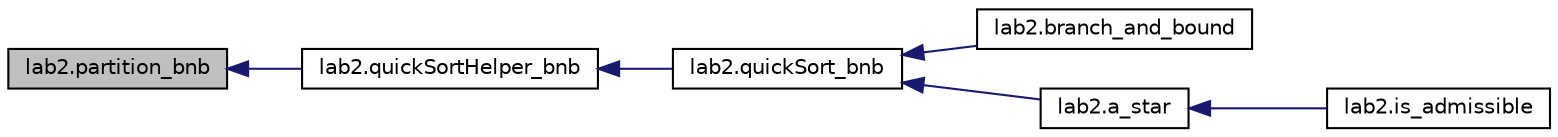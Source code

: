 digraph "lab2.partition_bnb"
{
  edge [fontname="Helvetica",fontsize="10",labelfontname="Helvetica",labelfontsize="10"];
  node [fontname="Helvetica",fontsize="10",shape=record];
  rankdir="LR";
  Node1 [label="lab2.partition_bnb",height=0.2,width=0.4,color="black", fillcolor="grey75", style="filled", fontcolor="black"];
  Node1 -> Node2 [dir="back",color="midnightblue",fontsize="10",style="solid",fontname="Helvetica"];
  Node2 [label="lab2.quickSortHelper_bnb",height=0.2,width=0.4,color="black", fillcolor="white", style="filled",URL="$namespacelab2.html#af0c98e54367bc2fe44f40db0af6e4b12"];
  Node2 -> Node3 [dir="back",color="midnightblue",fontsize="10",style="solid",fontname="Helvetica"];
  Node3 [label="lab2.quickSort_bnb",height=0.2,width=0.4,color="black", fillcolor="white", style="filled",URL="$namespacelab2.html#ac6d556c4bfdfe4909967b690a3fc6a6b"];
  Node3 -> Node4 [dir="back",color="midnightblue",fontsize="10",style="solid",fontname="Helvetica"];
  Node4 [label="lab2.branch_and_bound",height=0.2,width=0.4,color="black", fillcolor="white", style="filled",URL="$namespacelab2.html#a3723e90643162dc478de991430d9d51a"];
  Node3 -> Node5 [dir="back",color="midnightblue",fontsize="10",style="solid",fontname="Helvetica"];
  Node5 [label="lab2.a_star",height=0.2,width=0.4,color="black", fillcolor="white", style="filled",URL="$namespacelab2.html#a1726fe9f0f3452bc927a9e54bc5bbdfa"];
  Node5 -> Node6 [dir="back",color="midnightblue",fontsize="10",style="solid",fontname="Helvetica"];
  Node6 [label="lab2.is_admissible",height=0.2,width=0.4,color="black", fillcolor="white", style="filled",URL="$namespacelab2.html#a2ed8d798792ec9dc5671acfe1bdf7a78",tooltip="It&#39;s useful to determine if a graph has a consistent and admissible heuristic. "];
}
